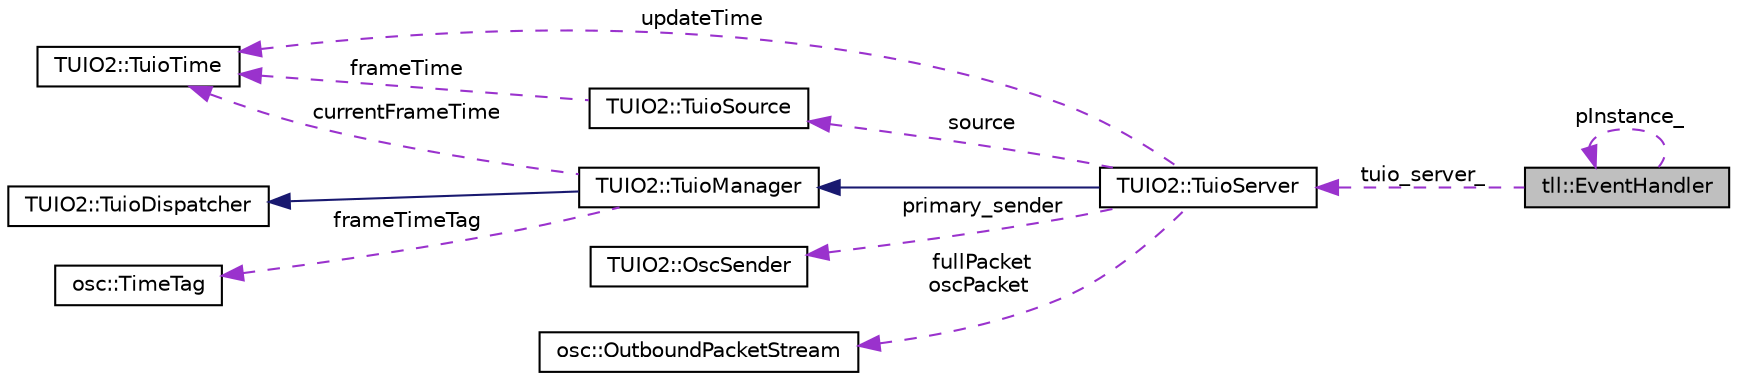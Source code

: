 digraph "tll::EventHandler"
{
 // LATEX_PDF_SIZE
  edge [fontname="Helvetica",fontsize="10",labelfontname="Helvetica",labelfontsize="10"];
  node [fontname="Helvetica",fontsize="10",shape=record];
  rankdir="LR";
  Node1 [label="tll::EventHandler",height=0.2,width=0.4,color="black", fillcolor="grey75", style="filled", fontcolor="black",tooltip="Event handling class."];
  Node1 -> Node1 [dir="back",color="darkorchid3",fontsize="10",style="dashed",label=" pInstance_" ,fontname="Helvetica"];
  Node2 -> Node1 [dir="back",color="darkorchid3",fontsize="10",style="dashed",label=" tuio_server_" ,fontname="Helvetica"];
  Node2 [label="TUIO2::TuioServer",height=0.2,width=0.4,color="black", fillcolor="white", style="filled",URL="$classTUIO2_1_1TuioServer.html",tooltip=" "];
  Node3 -> Node2 [dir="back",color="midnightblue",fontsize="10",style="solid",fontname="Helvetica"];
  Node3 [label="TUIO2::TuioManager",height=0.2,width=0.4,color="black", fillcolor="white", style="filled",URL="$classTUIO2_1_1TuioManager.html",tooltip=" "];
  Node4 -> Node3 [dir="back",color="midnightblue",fontsize="10",style="solid",fontname="Helvetica"];
  Node4 [label="TUIO2::TuioDispatcher",height=0.2,width=0.4,color="black", fillcolor="white", style="filled",URL="$classTUIO2_1_1TuioDispatcher.html",tooltip=" "];
  Node5 -> Node3 [dir="back",color="darkorchid3",fontsize="10",style="dashed",label=" currentFrameTime" ,fontname="Helvetica"];
  Node5 [label="TUIO2::TuioTime",height=0.2,width=0.4,color="black", fillcolor="white", style="filled",URL="$classTUIO2_1_1TuioTime.html",tooltip=" "];
  Node6 -> Node3 [dir="back",color="darkorchid3",fontsize="10",style="dashed",label=" frameTimeTag" ,fontname="Helvetica"];
  Node6 [label="osc::TimeTag",height=0.2,width=0.4,color="black", fillcolor="white", style="filled",URL="$structosc_1_1TimeTag.html",tooltip=" "];
  Node7 -> Node2 [dir="back",color="darkorchid3",fontsize="10",style="dashed",label=" primary_sender" ,fontname="Helvetica"];
  Node7 [label="TUIO2::OscSender",height=0.2,width=0.4,color="black", fillcolor="white", style="filled",URL="$classTUIO2_1_1OscSender.html",tooltip=" "];
  Node8 -> Node2 [dir="back",color="darkorchid3",fontsize="10",style="dashed",label=" fullPacket\noscPacket" ,fontname="Helvetica"];
  Node8 [label="osc::OutboundPacketStream",height=0.2,width=0.4,color="black", fillcolor="white", style="filled",URL="$classosc_1_1OutboundPacketStream.html",tooltip=" "];
  Node5 -> Node2 [dir="back",color="darkorchid3",fontsize="10",style="dashed",label=" updateTime" ,fontname="Helvetica"];
  Node9 -> Node2 [dir="back",color="darkorchid3",fontsize="10",style="dashed",label=" source" ,fontname="Helvetica"];
  Node9 [label="TUIO2::TuioSource",height=0.2,width=0.4,color="black", fillcolor="white", style="filled",URL="$classTUIO2_1_1TuioSource.html",tooltip=" "];
  Node5 -> Node9 [dir="back",color="darkorchid3",fontsize="10",style="dashed",label=" frameTime" ,fontname="Helvetica"];
}
